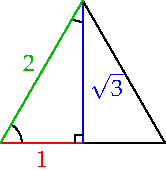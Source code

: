 settings.tex="pdflatex";

texpreamble("\usepackage{amsmath}
\usepackage{amsthm,amssymb}
\usepackage{mathpazo}
\usepackage[svgnames]{xcolor}
");
import graph;

size(0,85);

real th=60;

pair O=(0,0);
pair A=dir(th);
pair X=(A.x,0);
draw(arc(O,O+0.13unit(X-O),O+0.13unit(A-O)));
draw(arc(A,A+0.13unit(O-A),A+0.13unit(X-A)));

draw(A--(1,0)--X);
draw("$1$",O--X,red);
draw(Label("$\sqrt 3$",Relative(0.4)),X--A,blue);
draw("$2$",A--O,heavygreen);

draw(X-(0.05,0)--(A.x-0.05,0.05)--(A.x,0.05));